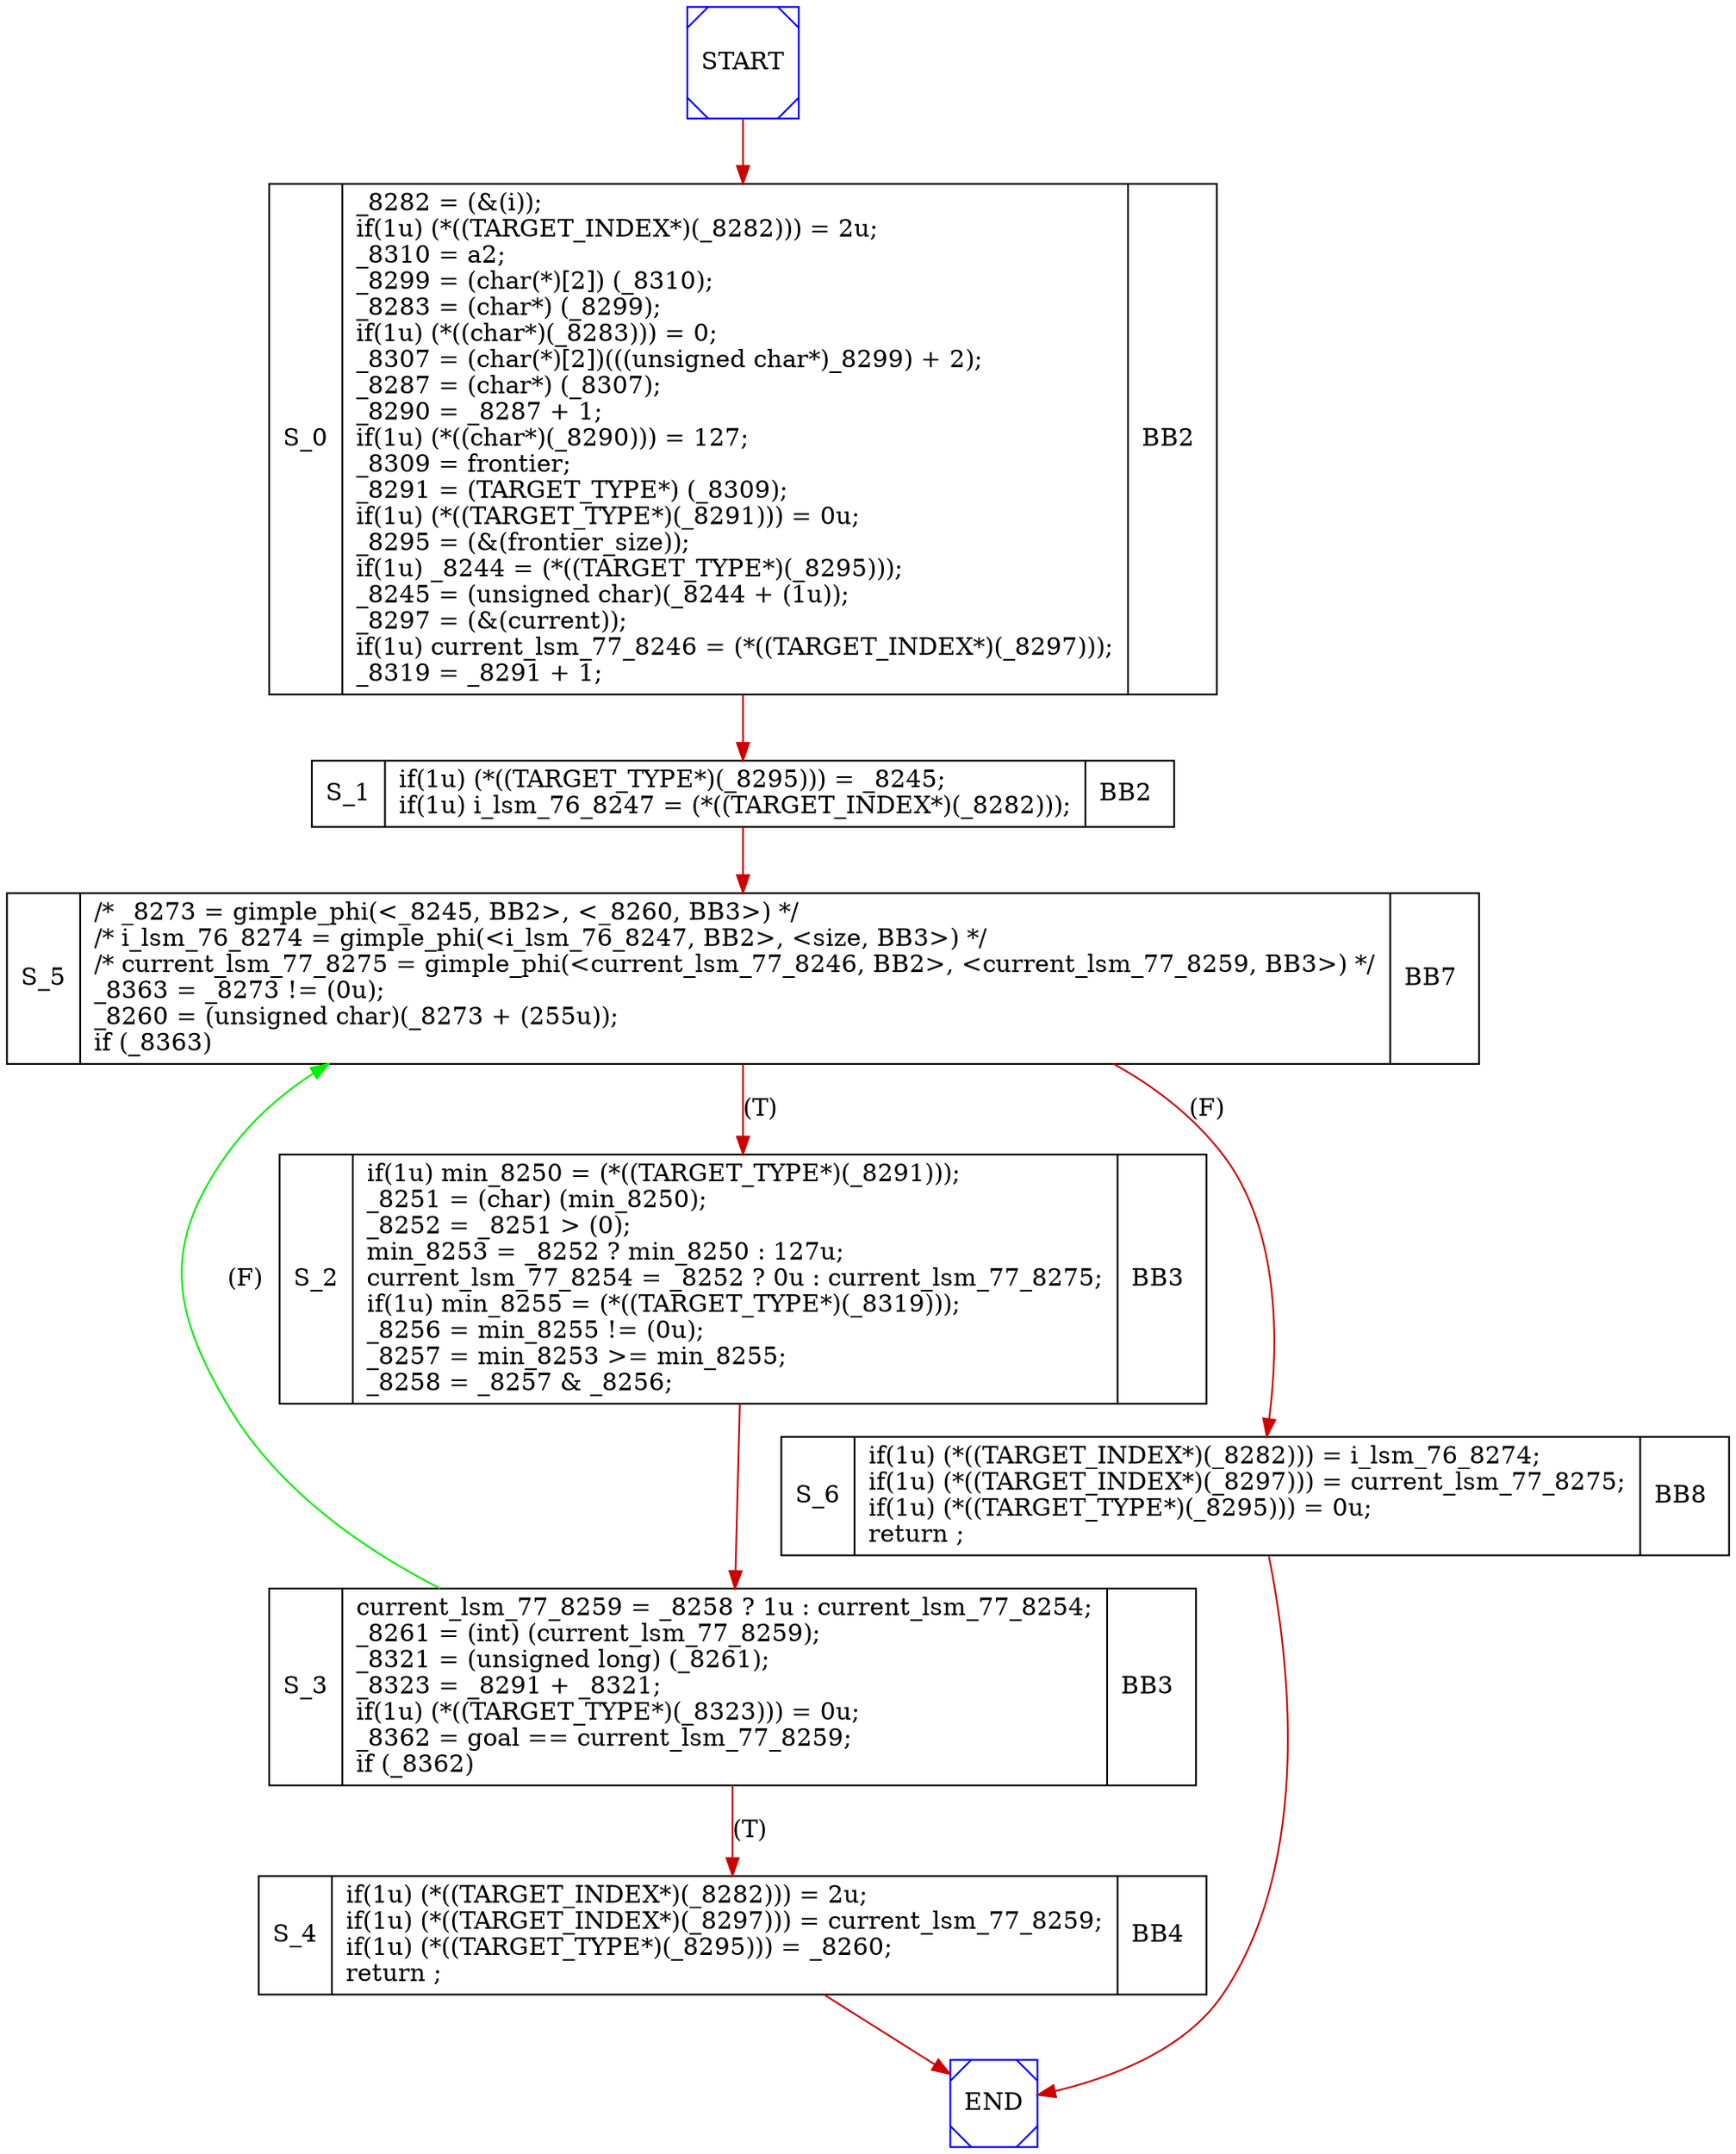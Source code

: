 digraph G {
0[color=blue,shape=Msquare,label=START];
1[color=blue,shape=Msquare,label=END];
2[shape=record,label=< S_0 | { _8282 = (&amp;(i));<br align="left"/>if(1u) (*((TARGET_INDEX*)(_8282))) = 2u;<br align="left"/>_8310 = a2;<br align="left"/>_8299 = (char(*)[2]) (_8310);<br align="left"/>_8283 = (char*) (_8299);<br align="left"/>if(1u) (*((char*)(_8283))) = 0;<br align="left"/>_8307 = (char(*)[2])(((unsigned char*)_8299) + 2);<br align="left"/>_8287 = (char*) (_8307);<br align="left"/>_8290 = _8287 + 1;<br align="left"/>if(1u) (*((char*)(_8290))) = 127;<br align="left"/>_8309 = frontier;<br align="left"/>_8291 = (TARGET_TYPE*) (_8309);<br align="left"/>if(1u) (*((TARGET_TYPE*)(_8291))) = 0u;<br align="left"/>_8295 = (&amp;(frontier_size));<br align="left"/>if(1u) _8244 = (*((TARGET_TYPE*)(_8295)));<br align="left"/>_8245 = (unsigned char)(_8244 + (1u));<br align="left"/>_8297 = (&amp;(current));<br align="left"/>if(1u) current_lsm_77_8246 = (*((TARGET_INDEX*)(_8297)));<br align="left"/>_8319 = _8291 + 1;<br align="left"/> } | BB2 <br align="left"/>>];
3[shape=record,label=< S_1 | { if(1u) (*((TARGET_TYPE*)(_8295))) = _8245;<br align="left"/>if(1u) i_lsm_76_8247 = (*((TARGET_INDEX*)(_8282)));<br align="left"/> } | BB2 <br align="left"/>>];
4[shape=record,label=< S_2 | { if(1u) min_8250 = (*((TARGET_TYPE*)(_8291)));<br align="left"/>_8251 = (char) (min_8250);<br align="left"/>_8252 = _8251 &gt; (0);<br align="left"/>min_8253 = _8252 ? min_8250 &#58; 127u;<br align="left"/>current_lsm_77_8254 = _8252 ? 0u &#58; current_lsm_77_8275;<br align="left"/>if(1u) min_8255 = (*((TARGET_TYPE*)(_8319)));<br align="left"/>_8256 = min_8255 != (0u);<br align="left"/>_8257 = min_8253 &gt;= min_8255;<br align="left"/>_8258 = _8257 &amp; _8256;<br align="left"/> } | BB3 <br align="left"/>>];
5[shape=record,label=< S_3 | { current_lsm_77_8259 = _8258 ? 1u &#58; current_lsm_77_8254;<br align="left"/>_8261 = (int) (current_lsm_77_8259);<br align="left"/>_8321 = (unsigned long) (_8261);<br align="left"/>_8323 = _8291 + _8321;<br align="left"/>if(1u) (*((TARGET_TYPE*)(_8323))) = 0u;<br align="left"/>_8362 = goal == current_lsm_77_8259;<br align="left"/>if (_8362)<br align="left"/> } | BB3 <br align="left"/>>];
6[shape=record,label=< S_4 | { if(1u) (*((TARGET_INDEX*)(_8282))) = 2u;<br align="left"/>if(1u) (*((TARGET_INDEX*)(_8297))) = current_lsm_77_8259;<br align="left"/>if(1u) (*((TARGET_TYPE*)(_8295))) = _8260;<br align="left"/>return ;<br align="left"/> } | BB4 <br align="left"/>>];
7[shape=record,label=< S_5 | { /* _8273 = gimple_phi(&lt;_8245, BB2&gt;, &lt;_8260, BB3&gt;) */<br align="left"/>/* i_lsm_76_8274 = gimple_phi(&lt;i_lsm_76_8247, BB2&gt;, &lt;size, BB3&gt;) */<br align="left"/>/* current_lsm_77_8275 = gimple_phi(&lt;current_lsm_77_8246, BB2&gt;, &lt;current_lsm_77_8259, BB3&gt;) */<br align="left"/>_8363 = _8273 != (0u);<br align="left"/>_8260 = (unsigned char)(_8273 + (255u));<br align="left"/>if (_8363)<br align="left"/> } | BB7 <br align="left"/>>];
8[shape=record,label=< S_6 | { if(1u) (*((TARGET_INDEX*)(_8282))) = i_lsm_76_8274;<br align="left"/>if(1u) (*((TARGET_INDEX*)(_8297))) = current_lsm_77_8275;<br align="left"/>if(1u) (*((TARGET_TYPE*)(_8295))) = 0u;<br align="left"/>return ;<br align="left"/> } | BB8 <br align="left"/>>];
2->3 [color=red3,label=""];
4->5 [color=red3,label=""];
0->2 [color=red3,label=""];
3->7 [color=red3,label=""];
5->6 [color=red3,label="(T)\n"];
5->7 [color=green2,label="(F)\n"];
6->1 [color=red3,label=""];
7->4 [color=red3,label="(T)\n"];
7->8 [color=red3,label="(F)\n"];
8->1 [color=red3,label=""];
}
